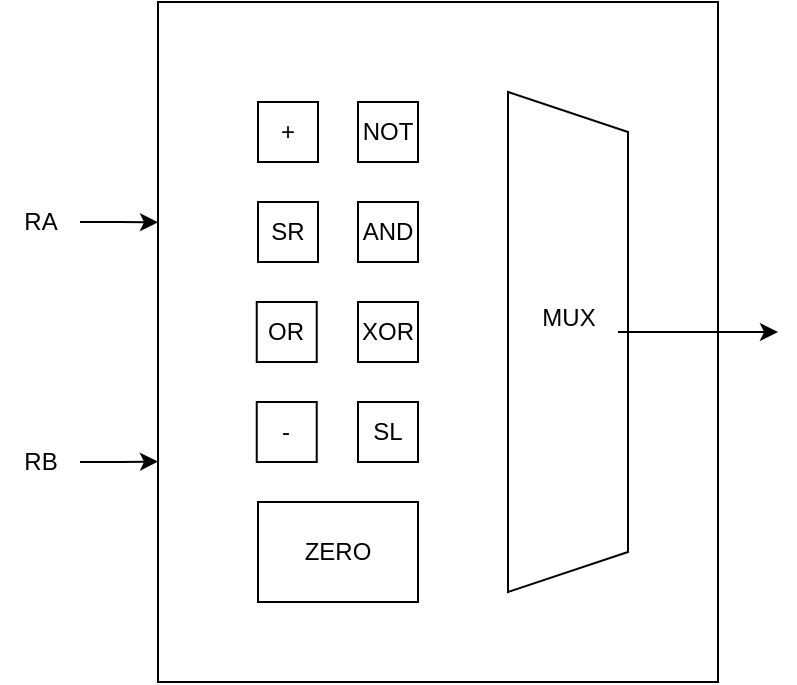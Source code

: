 <mxfile version="26.2.14">
  <diagram name="Página-1" id="wjpMNCQlULNt_7o0CSOt">
    <mxGraphModel dx="1501" dy="579" grid="1" gridSize="10" guides="1" tooltips="1" connect="1" arrows="1" fold="1" page="1" pageScale="1" pageWidth="827" pageHeight="1169" math="0" shadow="0">
      <root>
        <mxCell id="0" />
        <mxCell id="1" parent="0" />
        <mxCell id="pXhN5apPgbjw7_3pU-Wd-1" value="" style="whiteSpace=wrap;html=1;" vertex="1" parent="1">
          <mxGeometry x="239" y="510" width="280" height="340" as="geometry" />
        </mxCell>
        <mxCell id="pXhN5apPgbjw7_3pU-Wd-3" value="+" style="whiteSpace=wrap;html=1;" vertex="1" parent="1">
          <mxGeometry x="289" y="560" width="30" height="30" as="geometry" />
        </mxCell>
        <mxCell id="pXhN5apPgbjw7_3pU-Wd-4" value="NOT" style="whiteSpace=wrap;html=1;" vertex="1" parent="1">
          <mxGeometry x="339" y="560" width="30" height="30" as="geometry" />
        </mxCell>
        <mxCell id="pXhN5apPgbjw7_3pU-Wd-5" value="AND" style="whiteSpace=wrap;html=1;" vertex="1" parent="1">
          <mxGeometry x="339" y="610" width="30" height="30" as="geometry" />
        </mxCell>
        <mxCell id="pXhN5apPgbjw7_3pU-Wd-6" value="OR" style="whiteSpace=wrap;html=1;" vertex="1" parent="1">
          <mxGeometry x="288.37" y="660" width="30" height="30" as="geometry" />
        </mxCell>
        <mxCell id="pXhN5apPgbjw7_3pU-Wd-7" value="XOR" style="whiteSpace=wrap;html=1;" vertex="1" parent="1">
          <mxGeometry x="339" y="660" width="30" height="30" as="geometry" />
        </mxCell>
        <mxCell id="pXhN5apPgbjw7_3pU-Wd-8" value="-" style="whiteSpace=wrap;html=1;" vertex="1" parent="1">
          <mxGeometry x="288.37" y="710" width="30" height="30" as="geometry" />
        </mxCell>
        <mxCell id="pXhN5apPgbjw7_3pU-Wd-9" value="SL" style="whiteSpace=wrap;html=1;" vertex="1" parent="1">
          <mxGeometry x="339" y="710" width="30" height="30" as="geometry" />
        </mxCell>
        <mxCell id="pXhN5apPgbjw7_3pU-Wd-10" value="SR" style="whiteSpace=wrap;html=1;" vertex="1" parent="1">
          <mxGeometry x="289" y="610" width="30" height="30" as="geometry" />
        </mxCell>
        <mxCell id="pXhN5apPgbjw7_3pU-Wd-11" value="" style="shape=trapezoid;perimeter=trapezoidPerimeter;whiteSpace=wrap;html=1;fixedSize=1;rotation=90;" vertex="1" parent="1">
          <mxGeometry x="319" y="650" width="250" height="60" as="geometry" />
        </mxCell>
        <mxCell id="pXhN5apPgbjw7_3pU-Wd-12" style="edgeStyle=orthogonalEdgeStyle;rounded=0;orthogonalLoop=1;jettySize=auto;html=1;" edge="1" parent="1" source="pXhN5apPgbjw7_3pU-Wd-13">
          <mxGeometry relative="1" as="geometry">
            <mxPoint x="549" y="675" as="targetPoint" />
          </mxGeometry>
        </mxCell>
        <mxCell id="pXhN5apPgbjw7_3pU-Wd-13" value="&lt;div&gt;MUX&lt;/div&gt;&lt;div&gt;&lt;br&gt;&lt;/div&gt;" style="text;html=1;align=center;verticalAlign=middle;resizable=0;points=[];autosize=1;strokeColor=none;fillColor=none;" vertex="1" parent="1">
          <mxGeometry x="419" y="655" width="50" height="40" as="geometry" />
        </mxCell>
        <mxCell id="pXhN5apPgbjw7_3pU-Wd-14" value="ZERO" style="whiteSpace=wrap;html=1;" vertex="1" parent="1">
          <mxGeometry x="289" y="760" width="80" height="50" as="geometry" />
        </mxCell>
        <mxCell id="pXhN5apPgbjw7_3pU-Wd-15" value="RA" style="text;html=1;align=center;verticalAlign=middle;resizable=0;points=[];autosize=1;strokeColor=none;fillColor=none;" vertex="1" parent="1">
          <mxGeometry x="160" y="605" width="40" height="30" as="geometry" />
        </mxCell>
        <mxCell id="pXhN5apPgbjw7_3pU-Wd-16" value="RB" style="text;html=1;align=center;verticalAlign=middle;resizable=0;points=[];autosize=1;strokeColor=none;fillColor=none;" vertex="1" parent="1">
          <mxGeometry x="160" y="725" width="40" height="30" as="geometry" />
        </mxCell>
        <mxCell id="pXhN5apPgbjw7_3pU-Wd-17" style="edgeStyle=orthogonalEdgeStyle;rounded=0;orthogonalLoop=1;jettySize=auto;html=1;entryX=0;entryY=0.333;entryDx=0;entryDy=0;entryPerimeter=0;" edge="1" parent="1" source="pXhN5apPgbjw7_3pU-Wd-15">
          <mxGeometry relative="1" as="geometry">
            <mxPoint x="239" y="620.18" as="targetPoint" />
          </mxGeometry>
        </mxCell>
        <mxCell id="pXhN5apPgbjw7_3pU-Wd-18" style="edgeStyle=orthogonalEdgeStyle;rounded=0;orthogonalLoop=1;jettySize=auto;html=1;entryX=0;entryY=0.593;entryDx=0;entryDy=0;entryPerimeter=0;" edge="1" parent="1" source="pXhN5apPgbjw7_3pU-Wd-16">
          <mxGeometry relative="1" as="geometry">
            <mxPoint x="239" y="739.78" as="targetPoint" />
          </mxGeometry>
        </mxCell>
      </root>
    </mxGraphModel>
  </diagram>
</mxfile>
